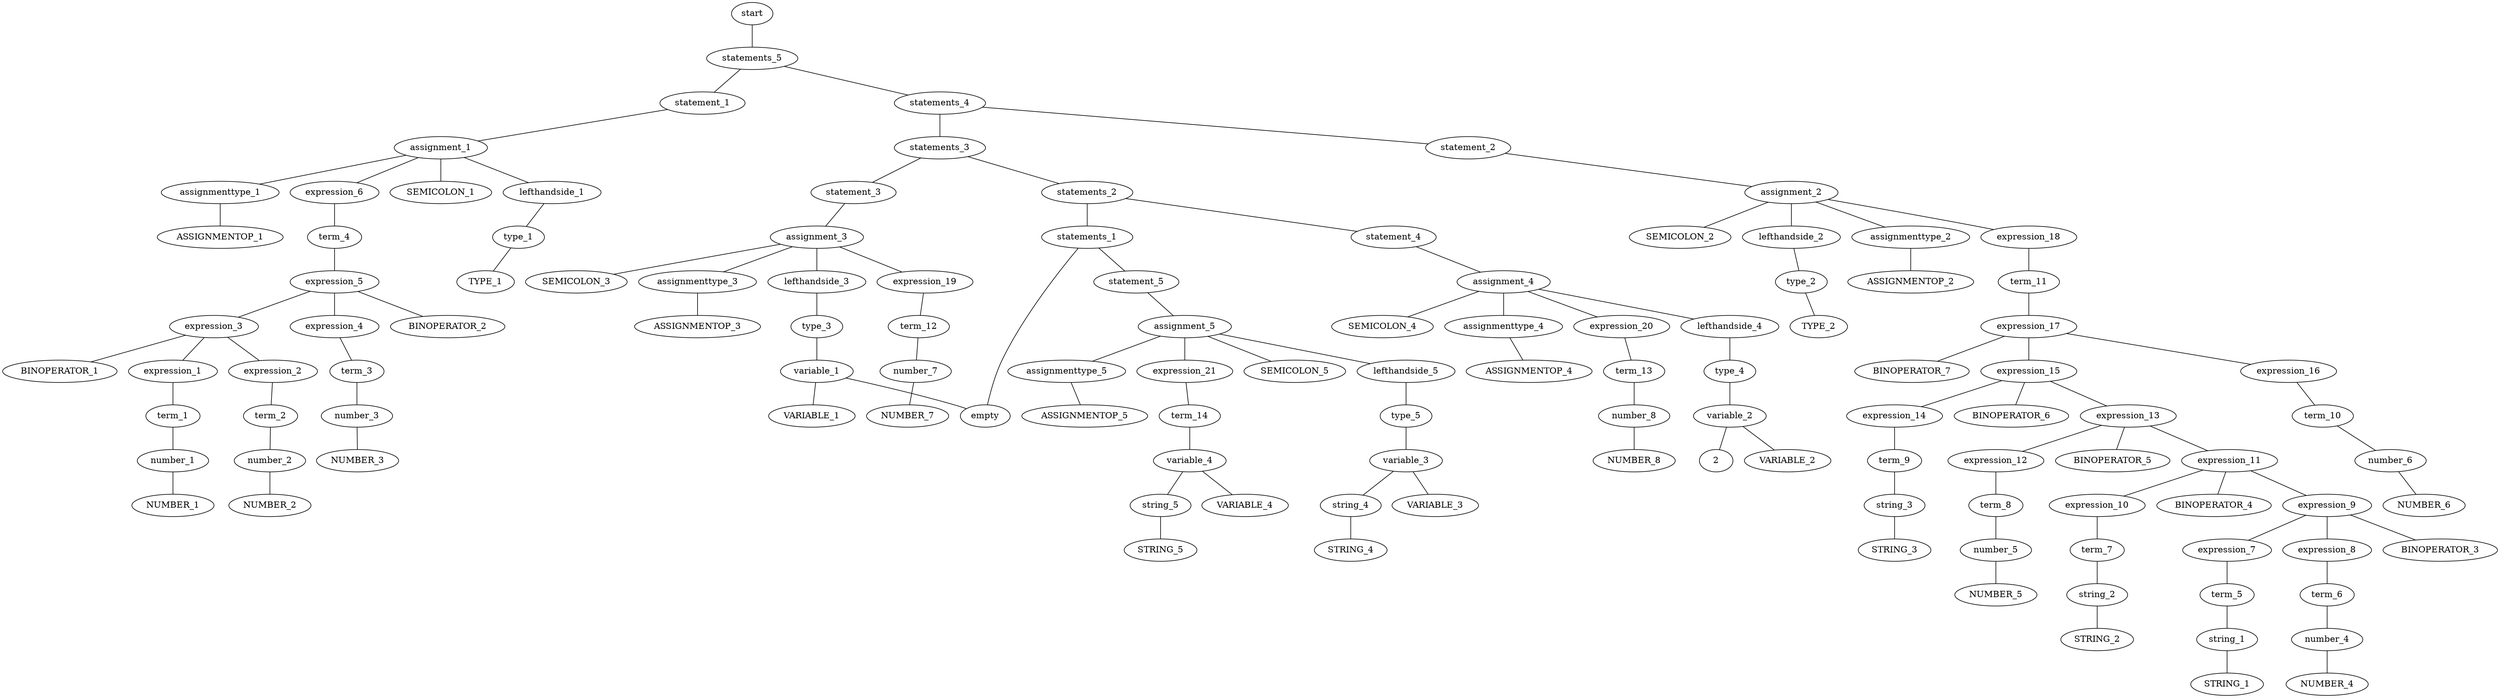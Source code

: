 graph parsetree {	start -- { statements_5 };
type_1 -- { TYPE_1 };
lefthandside_1 -- { type_1 };
assignmenttype_1 -- { ASSIGNMENTOP_1 };
number_1 -- { NUMBER_1 };
term_1 -- { number_1 };
expression_1 -- { term_1 };
number_2 -- { NUMBER_2 };
term_2 -- { number_2 };
expression_2 -- { term_2 };
expression_3 -- { expression_1 BINOPERATOR_1 expression_2 };
number_3 -- { NUMBER_3 };
term_3 -- { number_3 };
expression_4 -- { term_3 };
expression_5 -- { expression_3 BINOPERATOR_2 expression_4 };
term_4 -- { expression_5 };
expression_6 -- { term_4 };
assignment_1 -- { lefthandside_1 assignmenttype_1 expression_6 SEMICOLON_1 };
statement_1 -- { assignment_1 };
type_2 -- { TYPE_2 };
lefthandside_2 -- { type_2 };
assignmenttype_2 -- { ASSIGNMENTOP_2 };
string_1 -- { STRING_1 };
term_5 -- { string_1 };
expression_7 -- { term_5 };
number_4 -- { NUMBER_4 };
term_6 -- { number_4 };
expression_8 -- { term_6 };
expression_9 -- { expression_7 BINOPERATOR_3 expression_8 };
string_2 -- { STRING_2 };
term_7 -- { string_2 };
expression_10 -- { term_7 };
expression_11 -- { expression_9 BINOPERATOR_4 expression_10 };
number_5 -- { NUMBER_5 };
term_8 -- { number_5 };
expression_12 -- { term_8 };
expression_13 -- { expression_11 BINOPERATOR_5 expression_12 };
string_3 -- { STRING_3 };
term_9 -- { string_3 };
expression_14 -- { term_9 };
expression_15 -- { expression_13 BINOPERATOR_6 expression_14 };
number_6 -- { NUMBER_6 };
term_10 -- { number_6 };
expression_16 -- { term_10 };
expression_17 -- { expression_15 BINOPERATOR_7 expression_16 };
term_11 -- { expression_17 };
expression_18 -- { term_11 };
assignment_2 -- { lefthandside_2 assignmenttype_2 expression_18 SEMICOLON_2 };
statement_2 -- { assignment_2 };
variable_1 -- { VARIABLE_1 empty };
type_3 -- { variable_1 };
lefthandside_3 -- { type_3 };
assignmenttype_3 -- { ASSIGNMENTOP_3 };
number_7 -- { NUMBER_7 };
term_12 -- { number_7 };
expression_19 -- { term_12 };
assignment_3 -- { lefthandside_3 assignmenttype_3 expression_19 SEMICOLON_3 };
statement_3 -- { assignment_3 };
variable_2 -- { VARIABLE_2 2 };
type_4 -- { variable_2 };
lefthandside_4 -- { type_4 };
assignmenttype_4 -- { ASSIGNMENTOP_4 };
number_8 -- { NUMBER_8 };
term_13 -- { number_8 };
expression_20 -- { term_13 };
assignment_4 -- { lefthandside_4 assignmenttype_4 expression_20 SEMICOLON_4 };
statement_4 -- { assignment_4 };
string_4 -- { STRING_4 };
variable_3 -- { VARIABLE_3 string_4 };
type_5 -- { variable_3 };
lefthandside_5 -- { type_5 };
assignmenttype_5 -- { ASSIGNMENTOP_5 };
string_5 -- { STRING_5 };
variable_4 -- { VARIABLE_4 string_5 };
term_14 -- { variable_4 };
expression_21 -- { term_14 };
assignment_5 -- { lefthandside_5 assignmenttype_5 expression_21 SEMICOLON_5 };
statement_5 -- { assignment_5 };
statements_1 -- { statement_5 empty };
statements_2 -- { statement_4 statements_1 };
statements_3 -- { statement_3 statements_2 };
statements_4 -- { statement_2 statements_3 };
statements_5 -- { statement_1 statements_4 };
}